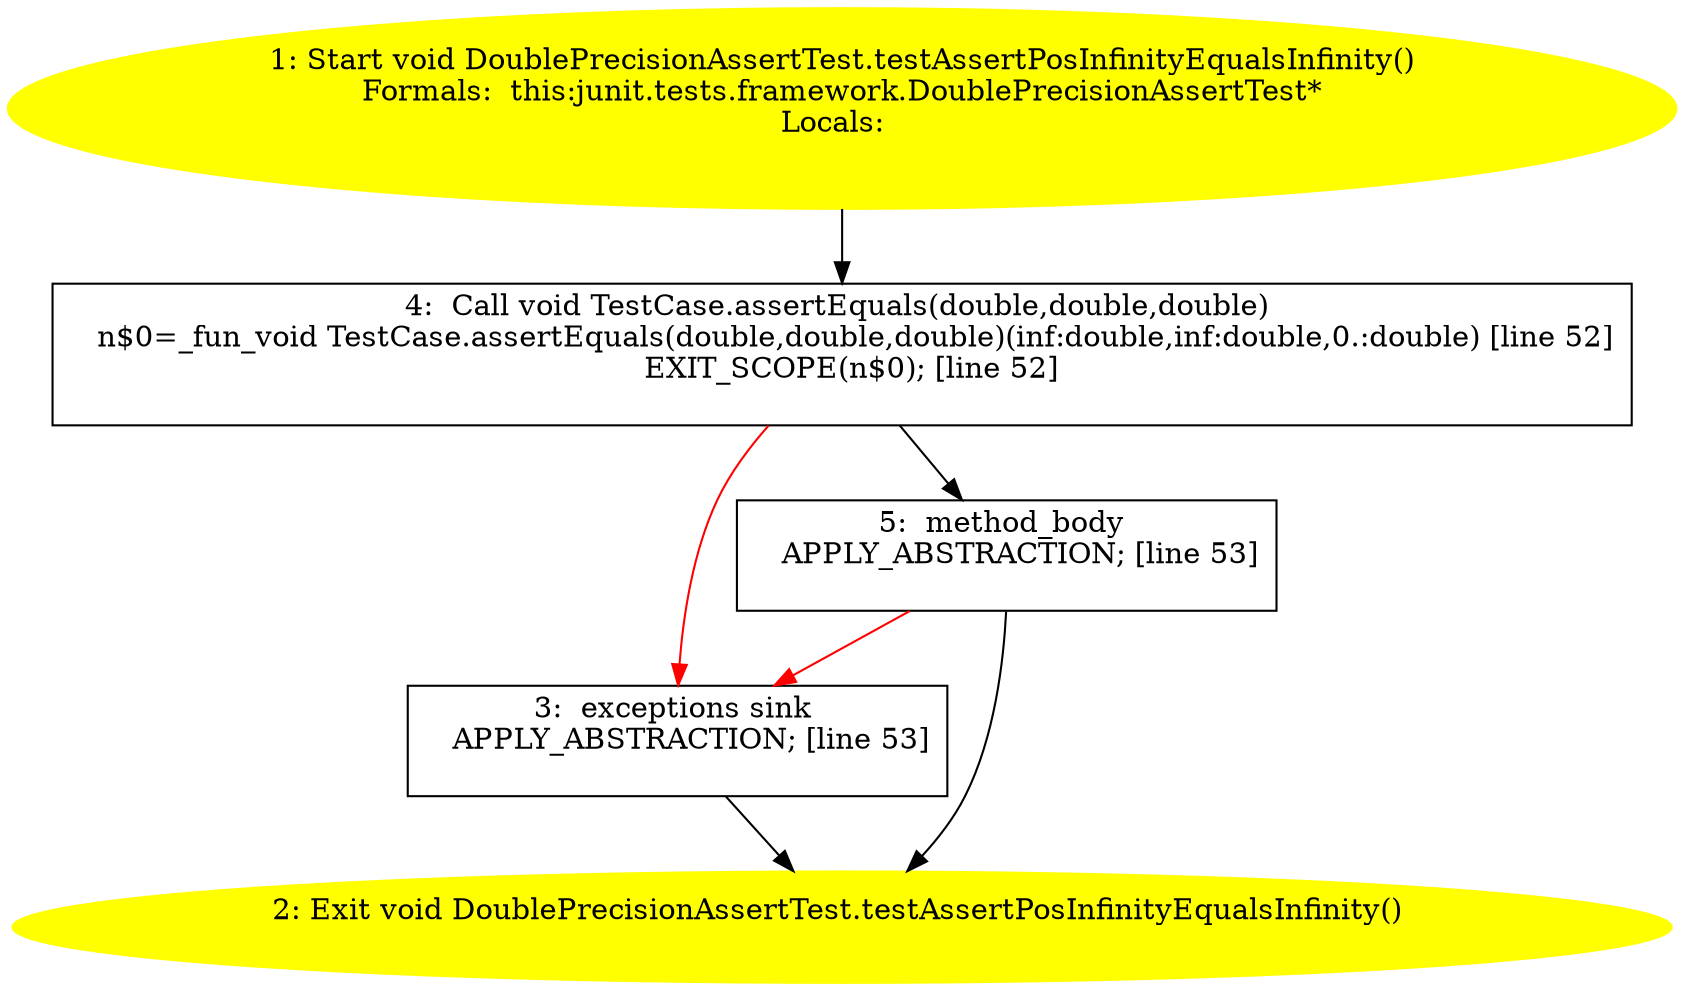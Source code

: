 /* @generated */
digraph cfg {
"junit.tests.framework.DoublePrecisionAssertTest.testAssertPosInfinityEqualsInfinity():void.7ceeeefec946764317ca37f204c7bf13_1" [label="1: Start void DoublePrecisionAssertTest.testAssertPosInfinityEqualsInfinity()\nFormals:  this:junit.tests.framework.DoublePrecisionAssertTest*\nLocals:  \n  " color=yellow style=filled]
	

	 "junit.tests.framework.DoublePrecisionAssertTest.testAssertPosInfinityEqualsInfinity():void.7ceeeefec946764317ca37f204c7bf13_1" -> "junit.tests.framework.DoublePrecisionAssertTest.testAssertPosInfinityEqualsInfinity():void.7ceeeefec946764317ca37f204c7bf13_4" ;
"junit.tests.framework.DoublePrecisionAssertTest.testAssertPosInfinityEqualsInfinity():void.7ceeeefec946764317ca37f204c7bf13_2" [label="2: Exit void DoublePrecisionAssertTest.testAssertPosInfinityEqualsInfinity() \n  " color=yellow style=filled]
	

"junit.tests.framework.DoublePrecisionAssertTest.testAssertPosInfinityEqualsInfinity():void.7ceeeefec946764317ca37f204c7bf13_3" [label="3:  exceptions sink \n   APPLY_ABSTRACTION; [line 53]\n " shape="box"]
	

	 "junit.tests.framework.DoublePrecisionAssertTest.testAssertPosInfinityEqualsInfinity():void.7ceeeefec946764317ca37f204c7bf13_3" -> "junit.tests.framework.DoublePrecisionAssertTest.testAssertPosInfinityEqualsInfinity():void.7ceeeefec946764317ca37f204c7bf13_2" ;
"junit.tests.framework.DoublePrecisionAssertTest.testAssertPosInfinityEqualsInfinity():void.7ceeeefec946764317ca37f204c7bf13_4" [label="4:  Call void TestCase.assertEquals(double,double,double) \n   n$0=_fun_void TestCase.assertEquals(double,double,double)(inf:double,inf:double,0.:double) [line 52]\n  EXIT_SCOPE(n$0); [line 52]\n " shape="box"]
	

	 "junit.tests.framework.DoublePrecisionAssertTest.testAssertPosInfinityEqualsInfinity():void.7ceeeefec946764317ca37f204c7bf13_4" -> "junit.tests.framework.DoublePrecisionAssertTest.testAssertPosInfinityEqualsInfinity():void.7ceeeefec946764317ca37f204c7bf13_5" ;
	 "junit.tests.framework.DoublePrecisionAssertTest.testAssertPosInfinityEqualsInfinity():void.7ceeeefec946764317ca37f204c7bf13_4" -> "junit.tests.framework.DoublePrecisionAssertTest.testAssertPosInfinityEqualsInfinity():void.7ceeeefec946764317ca37f204c7bf13_3" [color="red" ];
"junit.tests.framework.DoublePrecisionAssertTest.testAssertPosInfinityEqualsInfinity():void.7ceeeefec946764317ca37f204c7bf13_5" [label="5:  method_body \n   APPLY_ABSTRACTION; [line 53]\n " shape="box"]
	

	 "junit.tests.framework.DoublePrecisionAssertTest.testAssertPosInfinityEqualsInfinity():void.7ceeeefec946764317ca37f204c7bf13_5" -> "junit.tests.framework.DoublePrecisionAssertTest.testAssertPosInfinityEqualsInfinity():void.7ceeeefec946764317ca37f204c7bf13_2" ;
	 "junit.tests.framework.DoublePrecisionAssertTest.testAssertPosInfinityEqualsInfinity():void.7ceeeefec946764317ca37f204c7bf13_5" -> "junit.tests.framework.DoublePrecisionAssertTest.testAssertPosInfinityEqualsInfinity():void.7ceeeefec946764317ca37f204c7bf13_3" [color="red" ];
}
